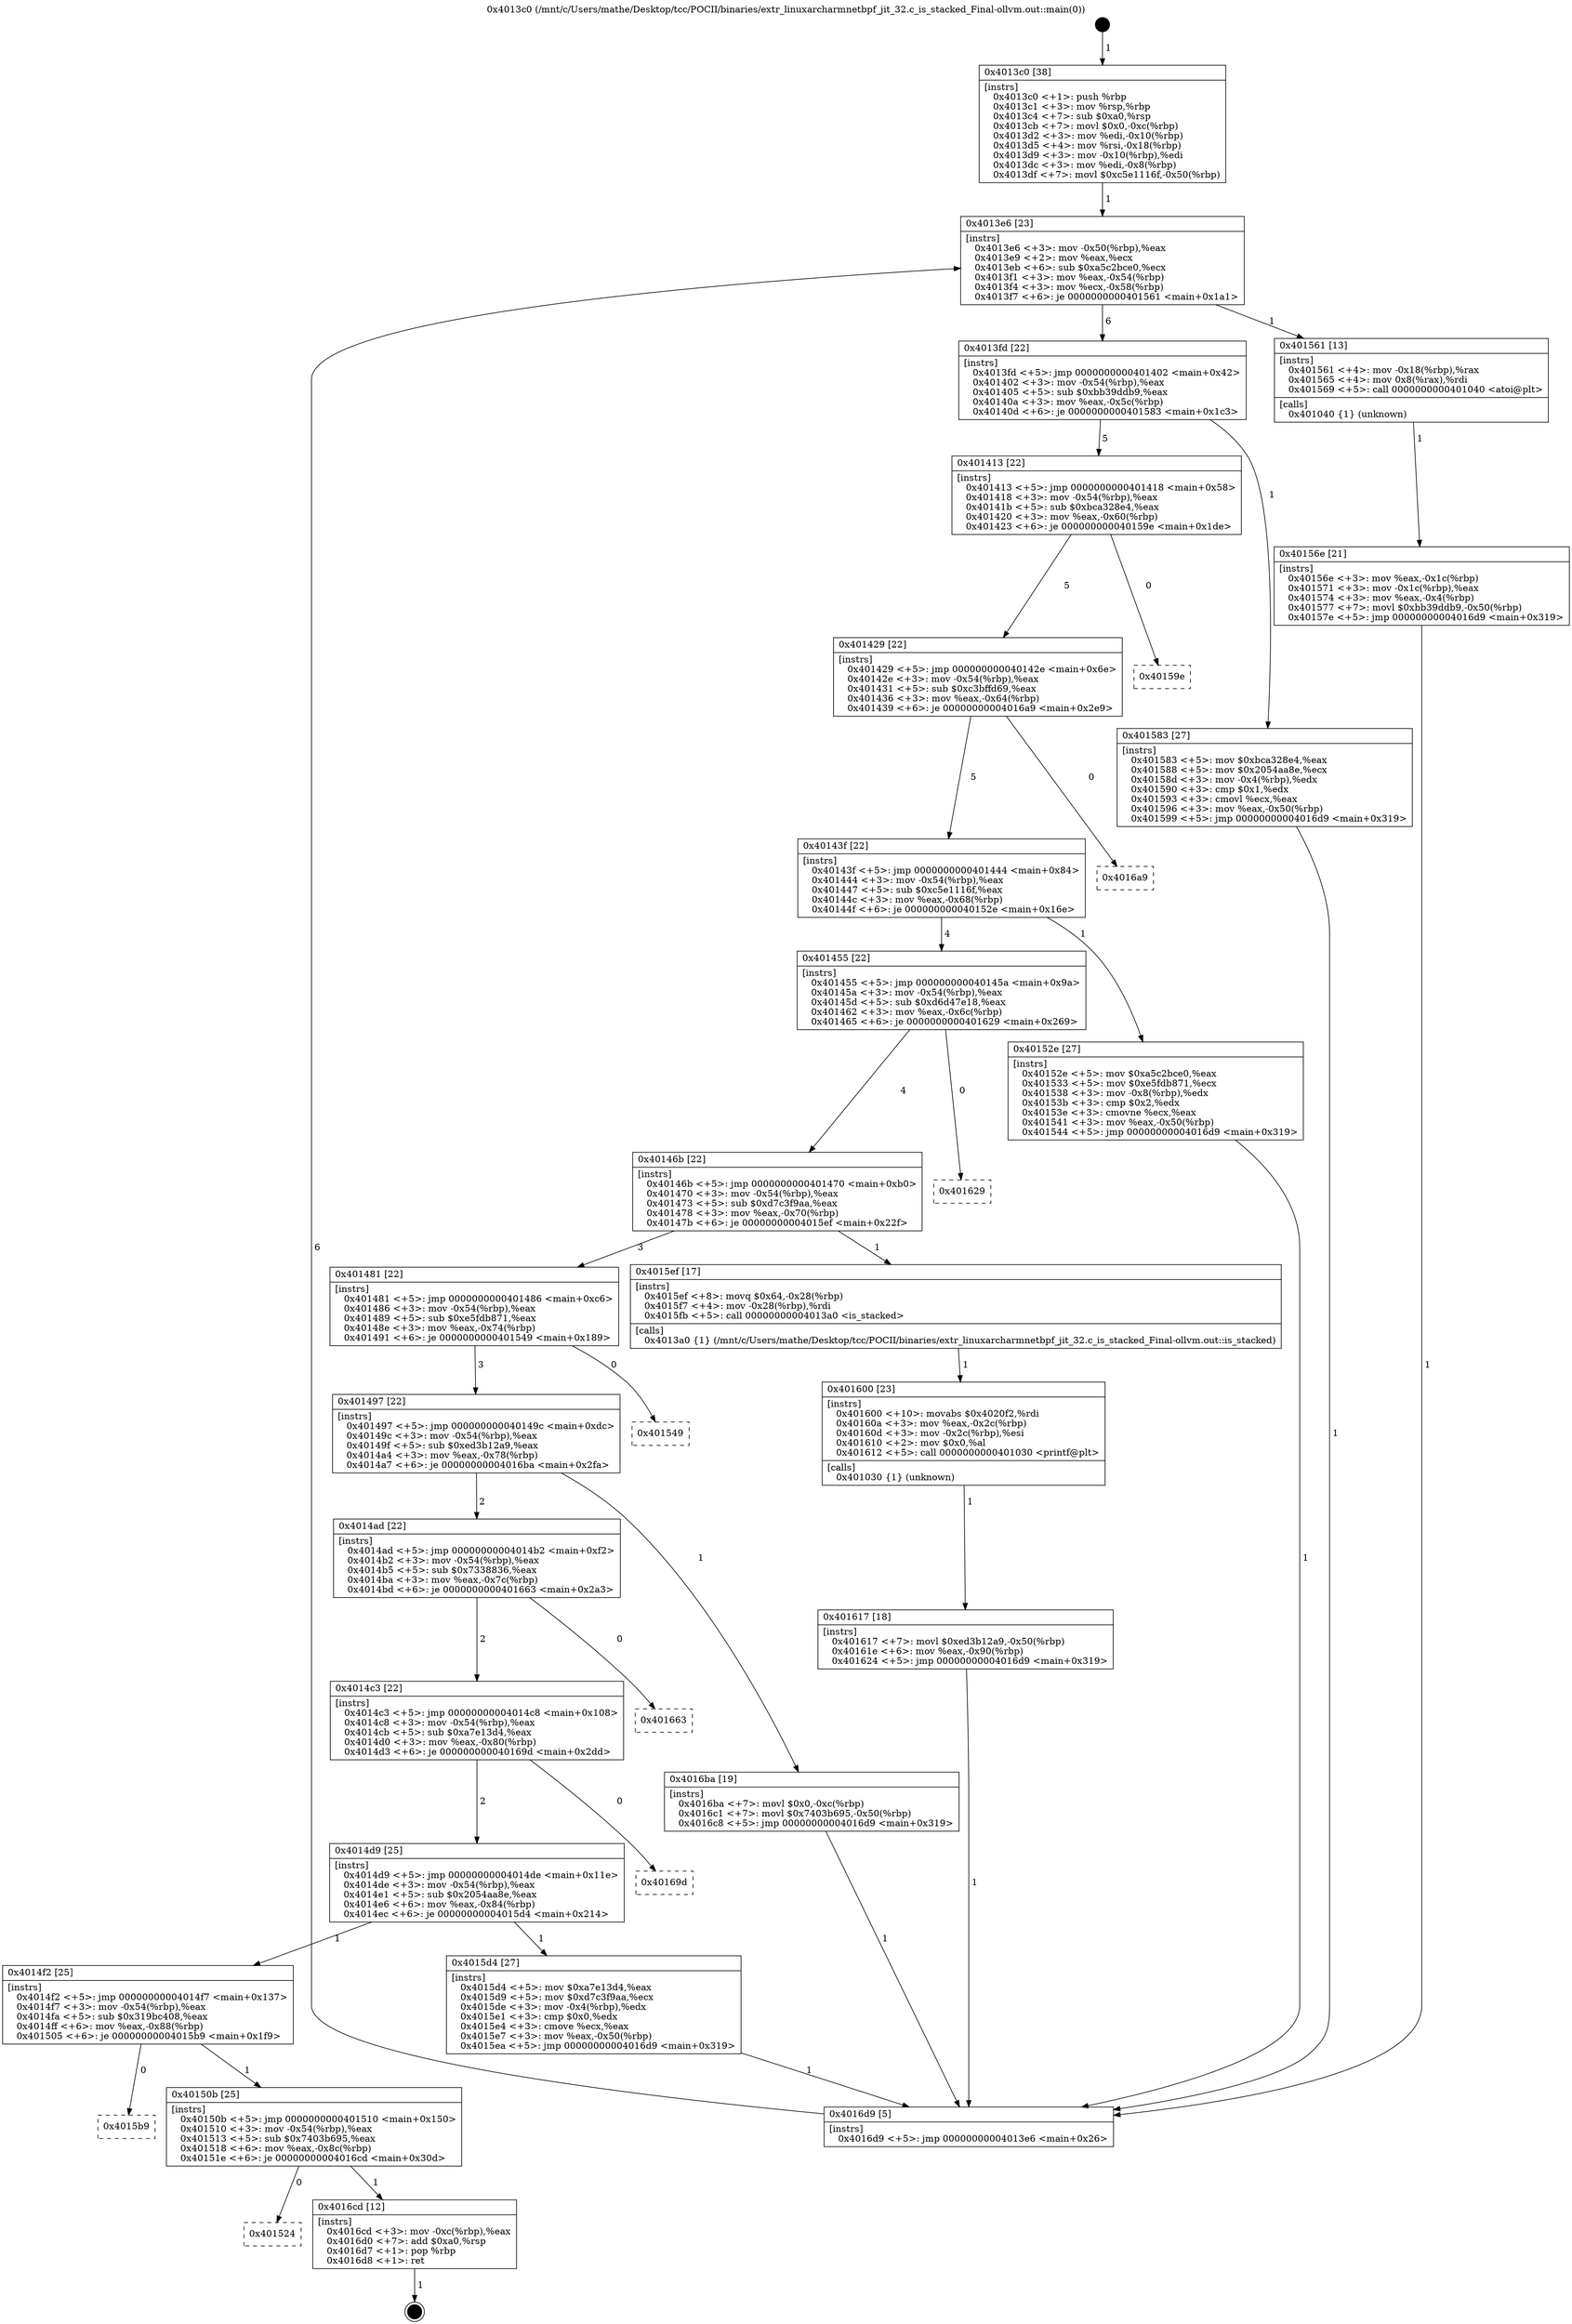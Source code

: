 digraph "0x4013c0" {
  label = "0x4013c0 (/mnt/c/Users/mathe/Desktop/tcc/POCII/binaries/extr_linuxarcharmnetbpf_jit_32.c_is_stacked_Final-ollvm.out::main(0))"
  labelloc = "t"
  node[shape=record]

  Entry [label="",width=0.3,height=0.3,shape=circle,fillcolor=black,style=filled]
  "0x4013e6" [label="{
     0x4013e6 [23]\l
     | [instrs]\l
     &nbsp;&nbsp;0x4013e6 \<+3\>: mov -0x50(%rbp),%eax\l
     &nbsp;&nbsp;0x4013e9 \<+2\>: mov %eax,%ecx\l
     &nbsp;&nbsp;0x4013eb \<+6\>: sub $0xa5c2bce0,%ecx\l
     &nbsp;&nbsp;0x4013f1 \<+3\>: mov %eax,-0x54(%rbp)\l
     &nbsp;&nbsp;0x4013f4 \<+3\>: mov %ecx,-0x58(%rbp)\l
     &nbsp;&nbsp;0x4013f7 \<+6\>: je 0000000000401561 \<main+0x1a1\>\l
  }"]
  "0x401561" [label="{
     0x401561 [13]\l
     | [instrs]\l
     &nbsp;&nbsp;0x401561 \<+4\>: mov -0x18(%rbp),%rax\l
     &nbsp;&nbsp;0x401565 \<+4\>: mov 0x8(%rax),%rdi\l
     &nbsp;&nbsp;0x401569 \<+5\>: call 0000000000401040 \<atoi@plt\>\l
     | [calls]\l
     &nbsp;&nbsp;0x401040 \{1\} (unknown)\l
  }"]
  "0x4013fd" [label="{
     0x4013fd [22]\l
     | [instrs]\l
     &nbsp;&nbsp;0x4013fd \<+5\>: jmp 0000000000401402 \<main+0x42\>\l
     &nbsp;&nbsp;0x401402 \<+3\>: mov -0x54(%rbp),%eax\l
     &nbsp;&nbsp;0x401405 \<+5\>: sub $0xbb39ddb9,%eax\l
     &nbsp;&nbsp;0x40140a \<+3\>: mov %eax,-0x5c(%rbp)\l
     &nbsp;&nbsp;0x40140d \<+6\>: je 0000000000401583 \<main+0x1c3\>\l
  }"]
  Exit [label="",width=0.3,height=0.3,shape=circle,fillcolor=black,style=filled,peripheries=2]
  "0x401583" [label="{
     0x401583 [27]\l
     | [instrs]\l
     &nbsp;&nbsp;0x401583 \<+5\>: mov $0xbca328e4,%eax\l
     &nbsp;&nbsp;0x401588 \<+5\>: mov $0x2054aa8e,%ecx\l
     &nbsp;&nbsp;0x40158d \<+3\>: mov -0x4(%rbp),%edx\l
     &nbsp;&nbsp;0x401590 \<+3\>: cmp $0x1,%edx\l
     &nbsp;&nbsp;0x401593 \<+3\>: cmovl %ecx,%eax\l
     &nbsp;&nbsp;0x401596 \<+3\>: mov %eax,-0x50(%rbp)\l
     &nbsp;&nbsp;0x401599 \<+5\>: jmp 00000000004016d9 \<main+0x319\>\l
  }"]
  "0x401413" [label="{
     0x401413 [22]\l
     | [instrs]\l
     &nbsp;&nbsp;0x401413 \<+5\>: jmp 0000000000401418 \<main+0x58\>\l
     &nbsp;&nbsp;0x401418 \<+3\>: mov -0x54(%rbp),%eax\l
     &nbsp;&nbsp;0x40141b \<+5\>: sub $0xbca328e4,%eax\l
     &nbsp;&nbsp;0x401420 \<+3\>: mov %eax,-0x60(%rbp)\l
     &nbsp;&nbsp;0x401423 \<+6\>: je 000000000040159e \<main+0x1de\>\l
  }"]
  "0x401524" [label="{
     0x401524\l
  }", style=dashed]
  "0x40159e" [label="{
     0x40159e\l
  }", style=dashed]
  "0x401429" [label="{
     0x401429 [22]\l
     | [instrs]\l
     &nbsp;&nbsp;0x401429 \<+5\>: jmp 000000000040142e \<main+0x6e\>\l
     &nbsp;&nbsp;0x40142e \<+3\>: mov -0x54(%rbp),%eax\l
     &nbsp;&nbsp;0x401431 \<+5\>: sub $0xc3bffd69,%eax\l
     &nbsp;&nbsp;0x401436 \<+3\>: mov %eax,-0x64(%rbp)\l
     &nbsp;&nbsp;0x401439 \<+6\>: je 00000000004016a9 \<main+0x2e9\>\l
  }"]
  "0x4016cd" [label="{
     0x4016cd [12]\l
     | [instrs]\l
     &nbsp;&nbsp;0x4016cd \<+3\>: mov -0xc(%rbp),%eax\l
     &nbsp;&nbsp;0x4016d0 \<+7\>: add $0xa0,%rsp\l
     &nbsp;&nbsp;0x4016d7 \<+1\>: pop %rbp\l
     &nbsp;&nbsp;0x4016d8 \<+1\>: ret\l
  }"]
  "0x4016a9" [label="{
     0x4016a9\l
  }", style=dashed]
  "0x40143f" [label="{
     0x40143f [22]\l
     | [instrs]\l
     &nbsp;&nbsp;0x40143f \<+5\>: jmp 0000000000401444 \<main+0x84\>\l
     &nbsp;&nbsp;0x401444 \<+3\>: mov -0x54(%rbp),%eax\l
     &nbsp;&nbsp;0x401447 \<+5\>: sub $0xc5e1116f,%eax\l
     &nbsp;&nbsp;0x40144c \<+3\>: mov %eax,-0x68(%rbp)\l
     &nbsp;&nbsp;0x40144f \<+6\>: je 000000000040152e \<main+0x16e\>\l
  }"]
  "0x40150b" [label="{
     0x40150b [25]\l
     | [instrs]\l
     &nbsp;&nbsp;0x40150b \<+5\>: jmp 0000000000401510 \<main+0x150\>\l
     &nbsp;&nbsp;0x401510 \<+3\>: mov -0x54(%rbp),%eax\l
     &nbsp;&nbsp;0x401513 \<+5\>: sub $0x7403b695,%eax\l
     &nbsp;&nbsp;0x401518 \<+6\>: mov %eax,-0x8c(%rbp)\l
     &nbsp;&nbsp;0x40151e \<+6\>: je 00000000004016cd \<main+0x30d\>\l
  }"]
  "0x40152e" [label="{
     0x40152e [27]\l
     | [instrs]\l
     &nbsp;&nbsp;0x40152e \<+5\>: mov $0xa5c2bce0,%eax\l
     &nbsp;&nbsp;0x401533 \<+5\>: mov $0xe5fdb871,%ecx\l
     &nbsp;&nbsp;0x401538 \<+3\>: mov -0x8(%rbp),%edx\l
     &nbsp;&nbsp;0x40153b \<+3\>: cmp $0x2,%edx\l
     &nbsp;&nbsp;0x40153e \<+3\>: cmovne %ecx,%eax\l
     &nbsp;&nbsp;0x401541 \<+3\>: mov %eax,-0x50(%rbp)\l
     &nbsp;&nbsp;0x401544 \<+5\>: jmp 00000000004016d9 \<main+0x319\>\l
  }"]
  "0x401455" [label="{
     0x401455 [22]\l
     | [instrs]\l
     &nbsp;&nbsp;0x401455 \<+5\>: jmp 000000000040145a \<main+0x9a\>\l
     &nbsp;&nbsp;0x40145a \<+3\>: mov -0x54(%rbp),%eax\l
     &nbsp;&nbsp;0x40145d \<+5\>: sub $0xd6d47e18,%eax\l
     &nbsp;&nbsp;0x401462 \<+3\>: mov %eax,-0x6c(%rbp)\l
     &nbsp;&nbsp;0x401465 \<+6\>: je 0000000000401629 \<main+0x269\>\l
  }"]
  "0x4016d9" [label="{
     0x4016d9 [5]\l
     | [instrs]\l
     &nbsp;&nbsp;0x4016d9 \<+5\>: jmp 00000000004013e6 \<main+0x26\>\l
  }"]
  "0x4013c0" [label="{
     0x4013c0 [38]\l
     | [instrs]\l
     &nbsp;&nbsp;0x4013c0 \<+1\>: push %rbp\l
     &nbsp;&nbsp;0x4013c1 \<+3\>: mov %rsp,%rbp\l
     &nbsp;&nbsp;0x4013c4 \<+7\>: sub $0xa0,%rsp\l
     &nbsp;&nbsp;0x4013cb \<+7\>: movl $0x0,-0xc(%rbp)\l
     &nbsp;&nbsp;0x4013d2 \<+3\>: mov %edi,-0x10(%rbp)\l
     &nbsp;&nbsp;0x4013d5 \<+4\>: mov %rsi,-0x18(%rbp)\l
     &nbsp;&nbsp;0x4013d9 \<+3\>: mov -0x10(%rbp),%edi\l
     &nbsp;&nbsp;0x4013dc \<+3\>: mov %edi,-0x8(%rbp)\l
     &nbsp;&nbsp;0x4013df \<+7\>: movl $0xc5e1116f,-0x50(%rbp)\l
  }"]
  "0x40156e" [label="{
     0x40156e [21]\l
     | [instrs]\l
     &nbsp;&nbsp;0x40156e \<+3\>: mov %eax,-0x1c(%rbp)\l
     &nbsp;&nbsp;0x401571 \<+3\>: mov -0x1c(%rbp),%eax\l
     &nbsp;&nbsp;0x401574 \<+3\>: mov %eax,-0x4(%rbp)\l
     &nbsp;&nbsp;0x401577 \<+7\>: movl $0xbb39ddb9,-0x50(%rbp)\l
     &nbsp;&nbsp;0x40157e \<+5\>: jmp 00000000004016d9 \<main+0x319\>\l
  }"]
  "0x4015b9" [label="{
     0x4015b9\l
  }", style=dashed]
  "0x401629" [label="{
     0x401629\l
  }", style=dashed]
  "0x40146b" [label="{
     0x40146b [22]\l
     | [instrs]\l
     &nbsp;&nbsp;0x40146b \<+5\>: jmp 0000000000401470 \<main+0xb0\>\l
     &nbsp;&nbsp;0x401470 \<+3\>: mov -0x54(%rbp),%eax\l
     &nbsp;&nbsp;0x401473 \<+5\>: sub $0xd7c3f9aa,%eax\l
     &nbsp;&nbsp;0x401478 \<+3\>: mov %eax,-0x70(%rbp)\l
     &nbsp;&nbsp;0x40147b \<+6\>: je 00000000004015ef \<main+0x22f\>\l
  }"]
  "0x401617" [label="{
     0x401617 [18]\l
     | [instrs]\l
     &nbsp;&nbsp;0x401617 \<+7\>: movl $0xed3b12a9,-0x50(%rbp)\l
     &nbsp;&nbsp;0x40161e \<+6\>: mov %eax,-0x90(%rbp)\l
     &nbsp;&nbsp;0x401624 \<+5\>: jmp 00000000004016d9 \<main+0x319\>\l
  }"]
  "0x4015ef" [label="{
     0x4015ef [17]\l
     | [instrs]\l
     &nbsp;&nbsp;0x4015ef \<+8\>: movq $0x64,-0x28(%rbp)\l
     &nbsp;&nbsp;0x4015f7 \<+4\>: mov -0x28(%rbp),%rdi\l
     &nbsp;&nbsp;0x4015fb \<+5\>: call 00000000004013a0 \<is_stacked\>\l
     | [calls]\l
     &nbsp;&nbsp;0x4013a0 \{1\} (/mnt/c/Users/mathe/Desktop/tcc/POCII/binaries/extr_linuxarcharmnetbpf_jit_32.c_is_stacked_Final-ollvm.out::is_stacked)\l
  }"]
  "0x401481" [label="{
     0x401481 [22]\l
     | [instrs]\l
     &nbsp;&nbsp;0x401481 \<+5\>: jmp 0000000000401486 \<main+0xc6\>\l
     &nbsp;&nbsp;0x401486 \<+3\>: mov -0x54(%rbp),%eax\l
     &nbsp;&nbsp;0x401489 \<+5\>: sub $0xe5fdb871,%eax\l
     &nbsp;&nbsp;0x40148e \<+3\>: mov %eax,-0x74(%rbp)\l
     &nbsp;&nbsp;0x401491 \<+6\>: je 0000000000401549 \<main+0x189\>\l
  }"]
  "0x401600" [label="{
     0x401600 [23]\l
     | [instrs]\l
     &nbsp;&nbsp;0x401600 \<+10\>: movabs $0x4020f2,%rdi\l
     &nbsp;&nbsp;0x40160a \<+3\>: mov %eax,-0x2c(%rbp)\l
     &nbsp;&nbsp;0x40160d \<+3\>: mov -0x2c(%rbp),%esi\l
     &nbsp;&nbsp;0x401610 \<+2\>: mov $0x0,%al\l
     &nbsp;&nbsp;0x401612 \<+5\>: call 0000000000401030 \<printf@plt\>\l
     | [calls]\l
     &nbsp;&nbsp;0x401030 \{1\} (unknown)\l
  }"]
  "0x401549" [label="{
     0x401549\l
  }", style=dashed]
  "0x401497" [label="{
     0x401497 [22]\l
     | [instrs]\l
     &nbsp;&nbsp;0x401497 \<+5\>: jmp 000000000040149c \<main+0xdc\>\l
     &nbsp;&nbsp;0x40149c \<+3\>: mov -0x54(%rbp),%eax\l
     &nbsp;&nbsp;0x40149f \<+5\>: sub $0xed3b12a9,%eax\l
     &nbsp;&nbsp;0x4014a4 \<+3\>: mov %eax,-0x78(%rbp)\l
     &nbsp;&nbsp;0x4014a7 \<+6\>: je 00000000004016ba \<main+0x2fa\>\l
  }"]
  "0x4014f2" [label="{
     0x4014f2 [25]\l
     | [instrs]\l
     &nbsp;&nbsp;0x4014f2 \<+5\>: jmp 00000000004014f7 \<main+0x137\>\l
     &nbsp;&nbsp;0x4014f7 \<+3\>: mov -0x54(%rbp),%eax\l
     &nbsp;&nbsp;0x4014fa \<+5\>: sub $0x319bc408,%eax\l
     &nbsp;&nbsp;0x4014ff \<+6\>: mov %eax,-0x88(%rbp)\l
     &nbsp;&nbsp;0x401505 \<+6\>: je 00000000004015b9 \<main+0x1f9\>\l
  }"]
  "0x4016ba" [label="{
     0x4016ba [19]\l
     | [instrs]\l
     &nbsp;&nbsp;0x4016ba \<+7\>: movl $0x0,-0xc(%rbp)\l
     &nbsp;&nbsp;0x4016c1 \<+7\>: movl $0x7403b695,-0x50(%rbp)\l
     &nbsp;&nbsp;0x4016c8 \<+5\>: jmp 00000000004016d9 \<main+0x319\>\l
  }"]
  "0x4014ad" [label="{
     0x4014ad [22]\l
     | [instrs]\l
     &nbsp;&nbsp;0x4014ad \<+5\>: jmp 00000000004014b2 \<main+0xf2\>\l
     &nbsp;&nbsp;0x4014b2 \<+3\>: mov -0x54(%rbp),%eax\l
     &nbsp;&nbsp;0x4014b5 \<+5\>: sub $0x7338836,%eax\l
     &nbsp;&nbsp;0x4014ba \<+3\>: mov %eax,-0x7c(%rbp)\l
     &nbsp;&nbsp;0x4014bd \<+6\>: je 0000000000401663 \<main+0x2a3\>\l
  }"]
  "0x4015d4" [label="{
     0x4015d4 [27]\l
     | [instrs]\l
     &nbsp;&nbsp;0x4015d4 \<+5\>: mov $0xa7e13d4,%eax\l
     &nbsp;&nbsp;0x4015d9 \<+5\>: mov $0xd7c3f9aa,%ecx\l
     &nbsp;&nbsp;0x4015de \<+3\>: mov -0x4(%rbp),%edx\l
     &nbsp;&nbsp;0x4015e1 \<+3\>: cmp $0x0,%edx\l
     &nbsp;&nbsp;0x4015e4 \<+3\>: cmove %ecx,%eax\l
     &nbsp;&nbsp;0x4015e7 \<+3\>: mov %eax,-0x50(%rbp)\l
     &nbsp;&nbsp;0x4015ea \<+5\>: jmp 00000000004016d9 \<main+0x319\>\l
  }"]
  "0x401663" [label="{
     0x401663\l
  }", style=dashed]
  "0x4014c3" [label="{
     0x4014c3 [22]\l
     | [instrs]\l
     &nbsp;&nbsp;0x4014c3 \<+5\>: jmp 00000000004014c8 \<main+0x108\>\l
     &nbsp;&nbsp;0x4014c8 \<+3\>: mov -0x54(%rbp),%eax\l
     &nbsp;&nbsp;0x4014cb \<+5\>: sub $0xa7e13d4,%eax\l
     &nbsp;&nbsp;0x4014d0 \<+3\>: mov %eax,-0x80(%rbp)\l
     &nbsp;&nbsp;0x4014d3 \<+6\>: je 000000000040169d \<main+0x2dd\>\l
  }"]
  "0x4014d9" [label="{
     0x4014d9 [25]\l
     | [instrs]\l
     &nbsp;&nbsp;0x4014d9 \<+5\>: jmp 00000000004014de \<main+0x11e\>\l
     &nbsp;&nbsp;0x4014de \<+3\>: mov -0x54(%rbp),%eax\l
     &nbsp;&nbsp;0x4014e1 \<+5\>: sub $0x2054aa8e,%eax\l
     &nbsp;&nbsp;0x4014e6 \<+6\>: mov %eax,-0x84(%rbp)\l
     &nbsp;&nbsp;0x4014ec \<+6\>: je 00000000004015d4 \<main+0x214\>\l
  }"]
  "0x40169d" [label="{
     0x40169d\l
  }", style=dashed]
  Entry -> "0x4013c0" [label=" 1"]
  "0x4013e6" -> "0x401561" [label=" 1"]
  "0x4013e6" -> "0x4013fd" [label=" 6"]
  "0x4016cd" -> Exit [label=" 1"]
  "0x4013fd" -> "0x401583" [label=" 1"]
  "0x4013fd" -> "0x401413" [label=" 5"]
  "0x40150b" -> "0x401524" [label=" 0"]
  "0x401413" -> "0x40159e" [label=" 0"]
  "0x401413" -> "0x401429" [label=" 5"]
  "0x40150b" -> "0x4016cd" [label=" 1"]
  "0x401429" -> "0x4016a9" [label=" 0"]
  "0x401429" -> "0x40143f" [label=" 5"]
  "0x4014f2" -> "0x40150b" [label=" 1"]
  "0x40143f" -> "0x40152e" [label=" 1"]
  "0x40143f" -> "0x401455" [label=" 4"]
  "0x40152e" -> "0x4016d9" [label=" 1"]
  "0x4013c0" -> "0x4013e6" [label=" 1"]
  "0x4016d9" -> "0x4013e6" [label=" 6"]
  "0x401561" -> "0x40156e" [label=" 1"]
  "0x40156e" -> "0x4016d9" [label=" 1"]
  "0x401583" -> "0x4016d9" [label=" 1"]
  "0x4014f2" -> "0x4015b9" [label=" 0"]
  "0x401455" -> "0x401629" [label=" 0"]
  "0x401455" -> "0x40146b" [label=" 4"]
  "0x4016ba" -> "0x4016d9" [label=" 1"]
  "0x40146b" -> "0x4015ef" [label=" 1"]
  "0x40146b" -> "0x401481" [label=" 3"]
  "0x401617" -> "0x4016d9" [label=" 1"]
  "0x401481" -> "0x401549" [label=" 0"]
  "0x401481" -> "0x401497" [label=" 3"]
  "0x401600" -> "0x401617" [label=" 1"]
  "0x401497" -> "0x4016ba" [label=" 1"]
  "0x401497" -> "0x4014ad" [label=" 2"]
  "0x4015ef" -> "0x401600" [label=" 1"]
  "0x4014ad" -> "0x401663" [label=" 0"]
  "0x4014ad" -> "0x4014c3" [label=" 2"]
  "0x4015d4" -> "0x4016d9" [label=" 1"]
  "0x4014c3" -> "0x40169d" [label=" 0"]
  "0x4014c3" -> "0x4014d9" [label=" 2"]
  "0x4014d9" -> "0x4014f2" [label=" 1"]
  "0x4014d9" -> "0x4015d4" [label=" 1"]
}
